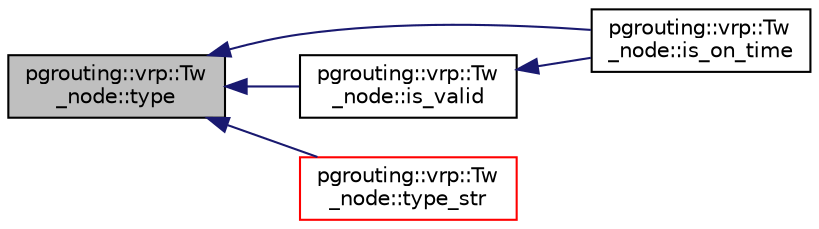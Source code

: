 digraph "pgrouting::vrp::Tw_node::type"
{
  edge [fontname="Helvetica",fontsize="10",labelfontname="Helvetica",labelfontsize="10"];
  node [fontname="Helvetica",fontsize="10",shape=record];
  rankdir="LR";
  Node809 [label="pgrouting::vrp::Tw\l_node::type",height=0.2,width=0.4,color="black", fillcolor="grey75", style="filled", fontcolor="black"];
  Node809 -> Node810 [dir="back",color="midnightblue",fontsize="10",style="solid",fontname="Helvetica"];
  Node810 [label="pgrouting::vrp::Tw\l_node::is_on_time",height=0.2,width=0.4,color="black", fillcolor="white", style="filled",URL="$classpgrouting_1_1vrp_1_1Tw__node.html#a7879cfdd27e409f8b364eaaa06375656",tooltip="True when arrivalTime in the time window. "];
  Node809 -> Node811 [dir="back",color="midnightblue",fontsize="10",style="solid",fontname="Helvetica"];
  Node811 [label="pgrouting::vrp::Tw\l_node::is_valid",height=0.2,width=0.4,color="black", fillcolor="white", style="filled",URL="$classpgrouting_1_1vrp_1_1Tw__node.html#af2bd2274eae6e957d8054af1d6d55e8a"];
  Node811 -> Node810 [dir="back",color="midnightblue",fontsize="10",style="solid",fontname="Helvetica"];
  Node809 -> Node812 [dir="back",color="midnightblue",fontsize="10",style="solid",fontname="Helvetica"];
  Node812 [label="pgrouting::vrp::Tw\l_node::type_str",height=0.2,width=0.4,color="red", fillcolor="white", style="filled",URL="$classpgrouting_1_1vrp_1_1Tw__node.html#a1c5acc57671c2486a3acf9a2ef868dff"];
}
